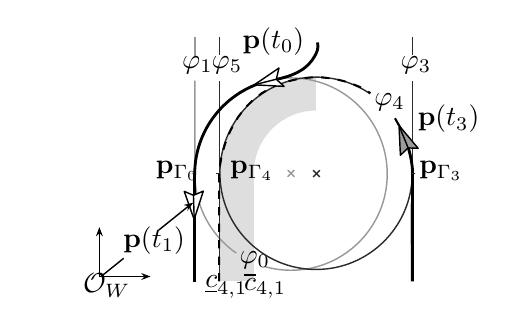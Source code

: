 
\definecolor{c989898}{RGB}{152,152,152}
\definecolor{cDEDEDE}{RGB}{222,222,222}
\definecolor{c2B2B2B}{RGB}{43,43,43}
\definecolor{cFFFFFF}{RGB}{255,255,255}
\definecolor{c9B9B9B}{RGB}{155,155,155}


\def \globalscale {.70000}
\begin{tikzpicture}[y=0.80pt, x=0.80pt, yscale=-\globalscale, xscale=\globalscale, inner sep=0pt, outer sep=0pt]
\path[draw=c989898,line join=round,line width=0.512pt] (72.662,91.192) -- (70.02,91.189);



  \path[fill=cDEDEDE,line join=round,even odd rule,line width=0.160pt] (110.191,90.949) -- (88.283,90.949) .. controls (88.283,56.681) and (116.063,28.901) .. (150.331,28.901) -- (150.331,50.59) .. controls (128.152,50.729) and (110.212,68.742) .. (110.191,90.949) -- cycle;



  \path[fill=cDEDEDE,line join=round,even odd rule,line width=0.160pt] (87.756,160.86) -- (110.182,160.86) -- (110.182,90.721) -- (87.756,90.721) -- (87.756,160.86) -- cycle;



  \path[draw=c989898,line join=round,line width=0.512pt] (98.889,142.62) .. controls (82.754,131.416) and (72.19,112.751) .. (72.19,91.62) .. controls (72.19,57.351) and (99.97,29.571) .. (134.239,29.571) .. controls (168.507,29.571) and (196.287,57.351) .. (196.287,91.62) .. controls (196.287,125.888) and (168.507,153.668) .. (134.239,153.668) .. controls (128.359,153.668) and (122.67,152.85) .. (117.279,151.322);



  \path[cm={{1.0,0.0,0.0,1.0,(216.0,65.0)}}] (0.0,0.0) node[above right] () {$\mathbf{p}(t_3)$};



  \path[cm={{1.0,0.0,0.0,1.0,(101.0,153.0)}}] (0.0,0.0) node[above right] () {$\varphi_0$};



  \path[draw=c2B2B2B,line join=round,line width=0.512pt] (201.292,55.636) .. controls (208.312,65.691) and (212.429,77.922) .. (212.429,91.115) .. controls (212.429,125.383) and (184.649,153.163) .. (150.381,153.163) .. controls (116.113,153.163) and (88.333,125.383) .. (88.333,91.115) .. controls (88.333,56.846) and (116.113,29.067) .. (150.381,29.067) .. controls (163.301,29.067) and (175.298,33.015) .. (185.233,39.772);



  \path[draw=c2B2B2B,line join=round,line width=0.512pt] (87.965,3.038) -- (87.965,15.043);



  \path[draw=c2B2B2B,line join=round,line width=0.512pt] (87.965,31.31) -- (87.965,160.649);



  \path[draw=c2B2B2B,line join=round,line width=0.512pt] (212.515,3.057) -- (212.515,15.043);



  \path[draw=c2B2B2B,line join=round,line width=0.512pt] (212.515,31.293) -- (212.515,160.668);



  \path[draw=c2B2B2B,line join=round,line width=0.512pt] (152.788,93.46) -- (148.507,89.179);



  \path[draw=c2B2B2B,line join=round,line width=0.512pt] (148.51,93.457) -- (152.791,89.177);



  \path[fill=black,line join=round,line width=0.256pt] (87.192,150.248) -- (87.192,144.915) -- (88.472,144.915) -- (88.472,150.248) -- (87.192,150.248) -- cycle(87.192,139.582) -- (87.192,134.248) -- (88.472,134.248) -- (88.472,139.582) -- (87.192,139.582) -- cycle(87.192,128.915) -- (87.192,123.582) -- (88.472,123.582) -- (88.472,128.915) -- (87.192,128.915) -- cycle(87.192,118.248) -- (87.192,112.915) -- (88.472,112.915) -- (88.472,118.248) -- (87.192,118.248) -- cycle(87.192,107.582) -- (87.192,102.248) -- (88.472,102.248) -- (88.472,107.582) -- (87.192,107.582) -- cycle(87.192,96.915) -- (87.192,91.582) -- (88.472,91.582) -- (88.472,96.915) -- (87.192,96.915) -- cycle(87.711,86.208) -- (87.81,85.46) -- (88.51,81.539) -- (88.659,80.901) -- (89.913,81.157) -- (89.764,81.795) -- (89.075,85.653) -- (88.984,86.347) -- (87.711,86.208) -- cycle(89.956,75.692) -- (91.151,71.702) -- (91.58,70.57) -- (92.793,70.978) -- (92.365,72.11) -- (91.194,76.019) -- (89.956,75.692) -- cycle(93.535,65.557) -- (95.828,60.742) -- (97.007,61.242) -- (94.713,66.057) -- (93.535,65.557) -- cycle(98.562,56.099) -- (99.476,54.575) -- (101.664,51.689) -- (102.726,52.403) -- (100.538,55.288) -- (99.692,56.701) -- (98.562,56.099) -- cycle(105.113,47.537) -- (108.833,43.715) -- (109.806,44.547) -- (106.086,48.369) -- (105.113,47.537) -- cycle(113.09,40.367) -- (115.059,38.828) -- (117.598,37.378) -- (118.313,38.44) -- (115.774,39.89) -- (113.947,41.318) -- (113.09,40.367) -- cycle(122.315,34.696) -- (127.285,32.761) -- (127.837,33.916) -- (122.867,35.85) -- (122.315,34.696) -- cycle(132.424,31.054) -- (137.621,29.857) -- (137.998,31.081) -- (132.8,32.278) -- (132.424,31.054) -- cycle(142.968,29.026) -- (148.279,28.546) -- (148.48,29.81) -- (143.169,30.29) -- (142.968,29.026) -- cycle(153.715,28.555) -- (159.02,29.103) -- (158.968,30.382) -- (153.663,29.834) -- (153.715,28.555) -- cycle(164.344,30.029) -- (169.528,31.282) -- (169.312,32.544) -- (164.128,31.291) -- (164.344,30.029) -- cycle(174.623,33.108) -- (178.856,34.792) -- (179.609,35.226) -- (179.05,36.378) -- (178.297,35.944) -- (174.235,34.328) -- (174.623,33.108) -- cycle(184.231,37.887) -- (185.818,38.801) -- (185.102,39.862) -- (183.672,39.039) -- (184.231,37.887) -- cycle(87.192,160.915) -- (87.192,155.582) -- (88.472,155.582) -- (88.472,160.915) -- (87.192,160.915) -- cycle;



  \path[fill=black,line join=round,line width=0.256pt] (206.957,64.772) -- (208.839,69.762) -- (207.672,70.287) -- (205.79,65.296) -- (206.957,64.772) -- cycle(201.856,55.295) -- (204.401,59.982) -- (203.328,60.679) -- (200.783,55.992) -- (201.856,55.295) -- cycle;



  \path[draw=black,line join=round,line width=1.024pt] (209.514,73.363) .. controls (212.2,82.021) and (212.562,88.473) .. (212.562,88.473) -- (212.524,137.023);



  \path[cm={{1.0,0.0,0.0,1.0,(205.0,27.0)}}] (0.0,0.0) node[above right] () {$\varphi_3$};



  \path[cm={{1.0,0.0,0.0,1.0,(188.0,51.0)}}] (0.0,0.0) node[above right] () {$\varphi_4$};



  \path[draw=c989898,line join=round,line width=0.512pt] (136.326,93.339) -- (132.043,89.058);



  \path[draw=c989898,line join=round,line width=0.512pt] (132.046,93.336) -- (136.328,89.057);



  \path[draw=c989898,line join=round,line width=0.512pt] (72.153,2.863) -- (72.153,15.103);



  \path[draw=c989898,line join=round,line width=0.512pt] (72.153,31.316) -- (72.152,160.474);



  \path[draw=black,line join=round,line width=1.024pt] (72.05,91.773) .. controls (72.05,60.944) and (94.533,35.367) .. (123.996,30.543);



  \path[draw=black,line join=round,line width=1.024pt] (72.092,91.47) -- (72.146,92.053);



  \path[draw=black,line join=round,line width=1.024pt] (151.316,6.684) .. controls (152.17,10.524) and (150.826,13.139) .. (149.543,15.444) .. controls (145.299,23.072) and (137.825,28.113) .. (122.428,30.962);



  \path[draw=black,line join=round,line width=1.024pt] (72.084,160.94) -- (72.084,91.454);



  \path[cm={{1.0,0.0,0.0,1.0,(83.0,27.0)}}] (0.0,0.0) node[above right] () {$\varphi_5$};



  \path[draw=black,fill=cFFFFFF,line join=round,line width=0.512pt] (110.535,34.024) -- (129.746,35.022) -- (124.712,30.439) -- (126.424,23.179) -- (110.535,34.024) -- cycle;



  \path[draw=black,line join=round,line width=0.512pt] (110.959,33.907) -- (124.585,30.438);



  \path[draw=black,line join=round,line width=1.024pt] (212.533,160.847) -- (212.534,111.279);



  \path[draw=black,fill=c9B9B9B,line join=round,line width=0.512pt] (203.899,60.251) -- (204.79,79.468) -- (209.755,74.722) -- (216.25,75.0) -- (203.899,60.251) -- cycle;



  \path[draw=black,line join=round,line width=0.512pt] (204.2,61.067) -- (209.748,74.624);



  \path[draw=black,line join=round,line width=0.512pt] (10.694,128.483) -- (10.694,158.082);



  \path[draw=black,line join=round,line width=0.512pt] (40.091,157.843) -- (10.492,157.843);



  \path[cm={{1.0,0.0,0.0,1.0,(0.0,171.0)}}] (0.0,0.0) node[above right] () {$\mathcal{O}_W$};



  \path[draw=black,line join=round,line width=0.512pt] (11.628,157.698) -- (26.234,145.95);



  \path[draw=black,line join=round,line width=0.512pt] (48.782,127.815) -- (69.56,111.103);



  \path[cm={{1.0,0.0,0.0,1.0,(64.0,27.0)}}] (0.0,0.0) node[above right] () {$\varphi_1$};



  \path[cm={{1.0,0.0,0.0,1.0,(26.0,143.5)}}] (0.0,0.0) node[above right] () {$\mathbf{p}(t_1)$};



  \path[draw=black,fill=cFFFFFF,line join=round,line width=0.512pt] (71.701,120.916) -- (77.616,102.61) -- (71.3,105.311) -- (65.317,102.769) -- (71.701,120.916) -- cycle;



  \path[draw=black,line join=round,line width=0.512pt] (71.706,120.047) -- (71.272,105.405);



\path[draw=c2B2B2B,line join=round,line width=0.512pt] (214.322,91.261) -- (212.183,91.26);



\path[draw=c2B2B2B,line join=round,line width=0.512pt] (88.421,91.233) -- (85.782,91.233);



\path[cm={{1.0,0.0,0.0,1.0,(104.0,172.0)}}] (0.0,0.0) node[above right] () {$\overline{c}_{4,1}$};



\path[cm={{1.0,0.0,0.0,1.0,(79.0,172.0)}}] (0.0,0.0) node[above right] () {$\underline{c}_{4,1}$};



\path[cm={{1.0,0.0,0.0,1.0,(47.0,96.0)}}] (0.0,0.0) node[above right] () {$\mathbf{p}_{\Gamma_0}$};



\path[cm={{1.0,0.0,0.0,1.0,(95.0,96.0)}}] (0.0,0.0) node[above right] () {$\mathbf{p}_{\Gamma_4}$};



\path[cm={{1.0,0.0,0.0,1.0,(217.0,96.0)}}] (0.0,0.0) node[above right] () {$\mathbf{p}_{\Gamma_3}$};



\path[line join=round,line width=0.160pt] (140.165,61.283) -- (140.165,73.732);



\path[cm={{1.0,0.0,0.0,1.0,(103.0,15.0)}}] (0.0,0.0) node[above right] () {$\mathbf{p}(t_0)$};



\path[fill=black,line join=round,line width=0.160pt] (8.295,131.867) -- (10.667,129.776) -- (12.841,131.858) -- (10.56,125.84) -- (8.295,131.867) -- cycle;



\path[fill=black,line join=round,line width=0.160pt] (37.488,155.437) -- (39.58,157.808) -- (37.498,159.982) -- (43.516,157.701) -- (37.488,155.437) -- cycle;



\path[fill=black,line join=round,line width=0.160pt] (64.841,111.515) -- (67.89,112.353) -- (67.339,115.312) -- (71.124,110.106) -- (64.841,111.515) -- cycle;




\end{tikzpicture}

